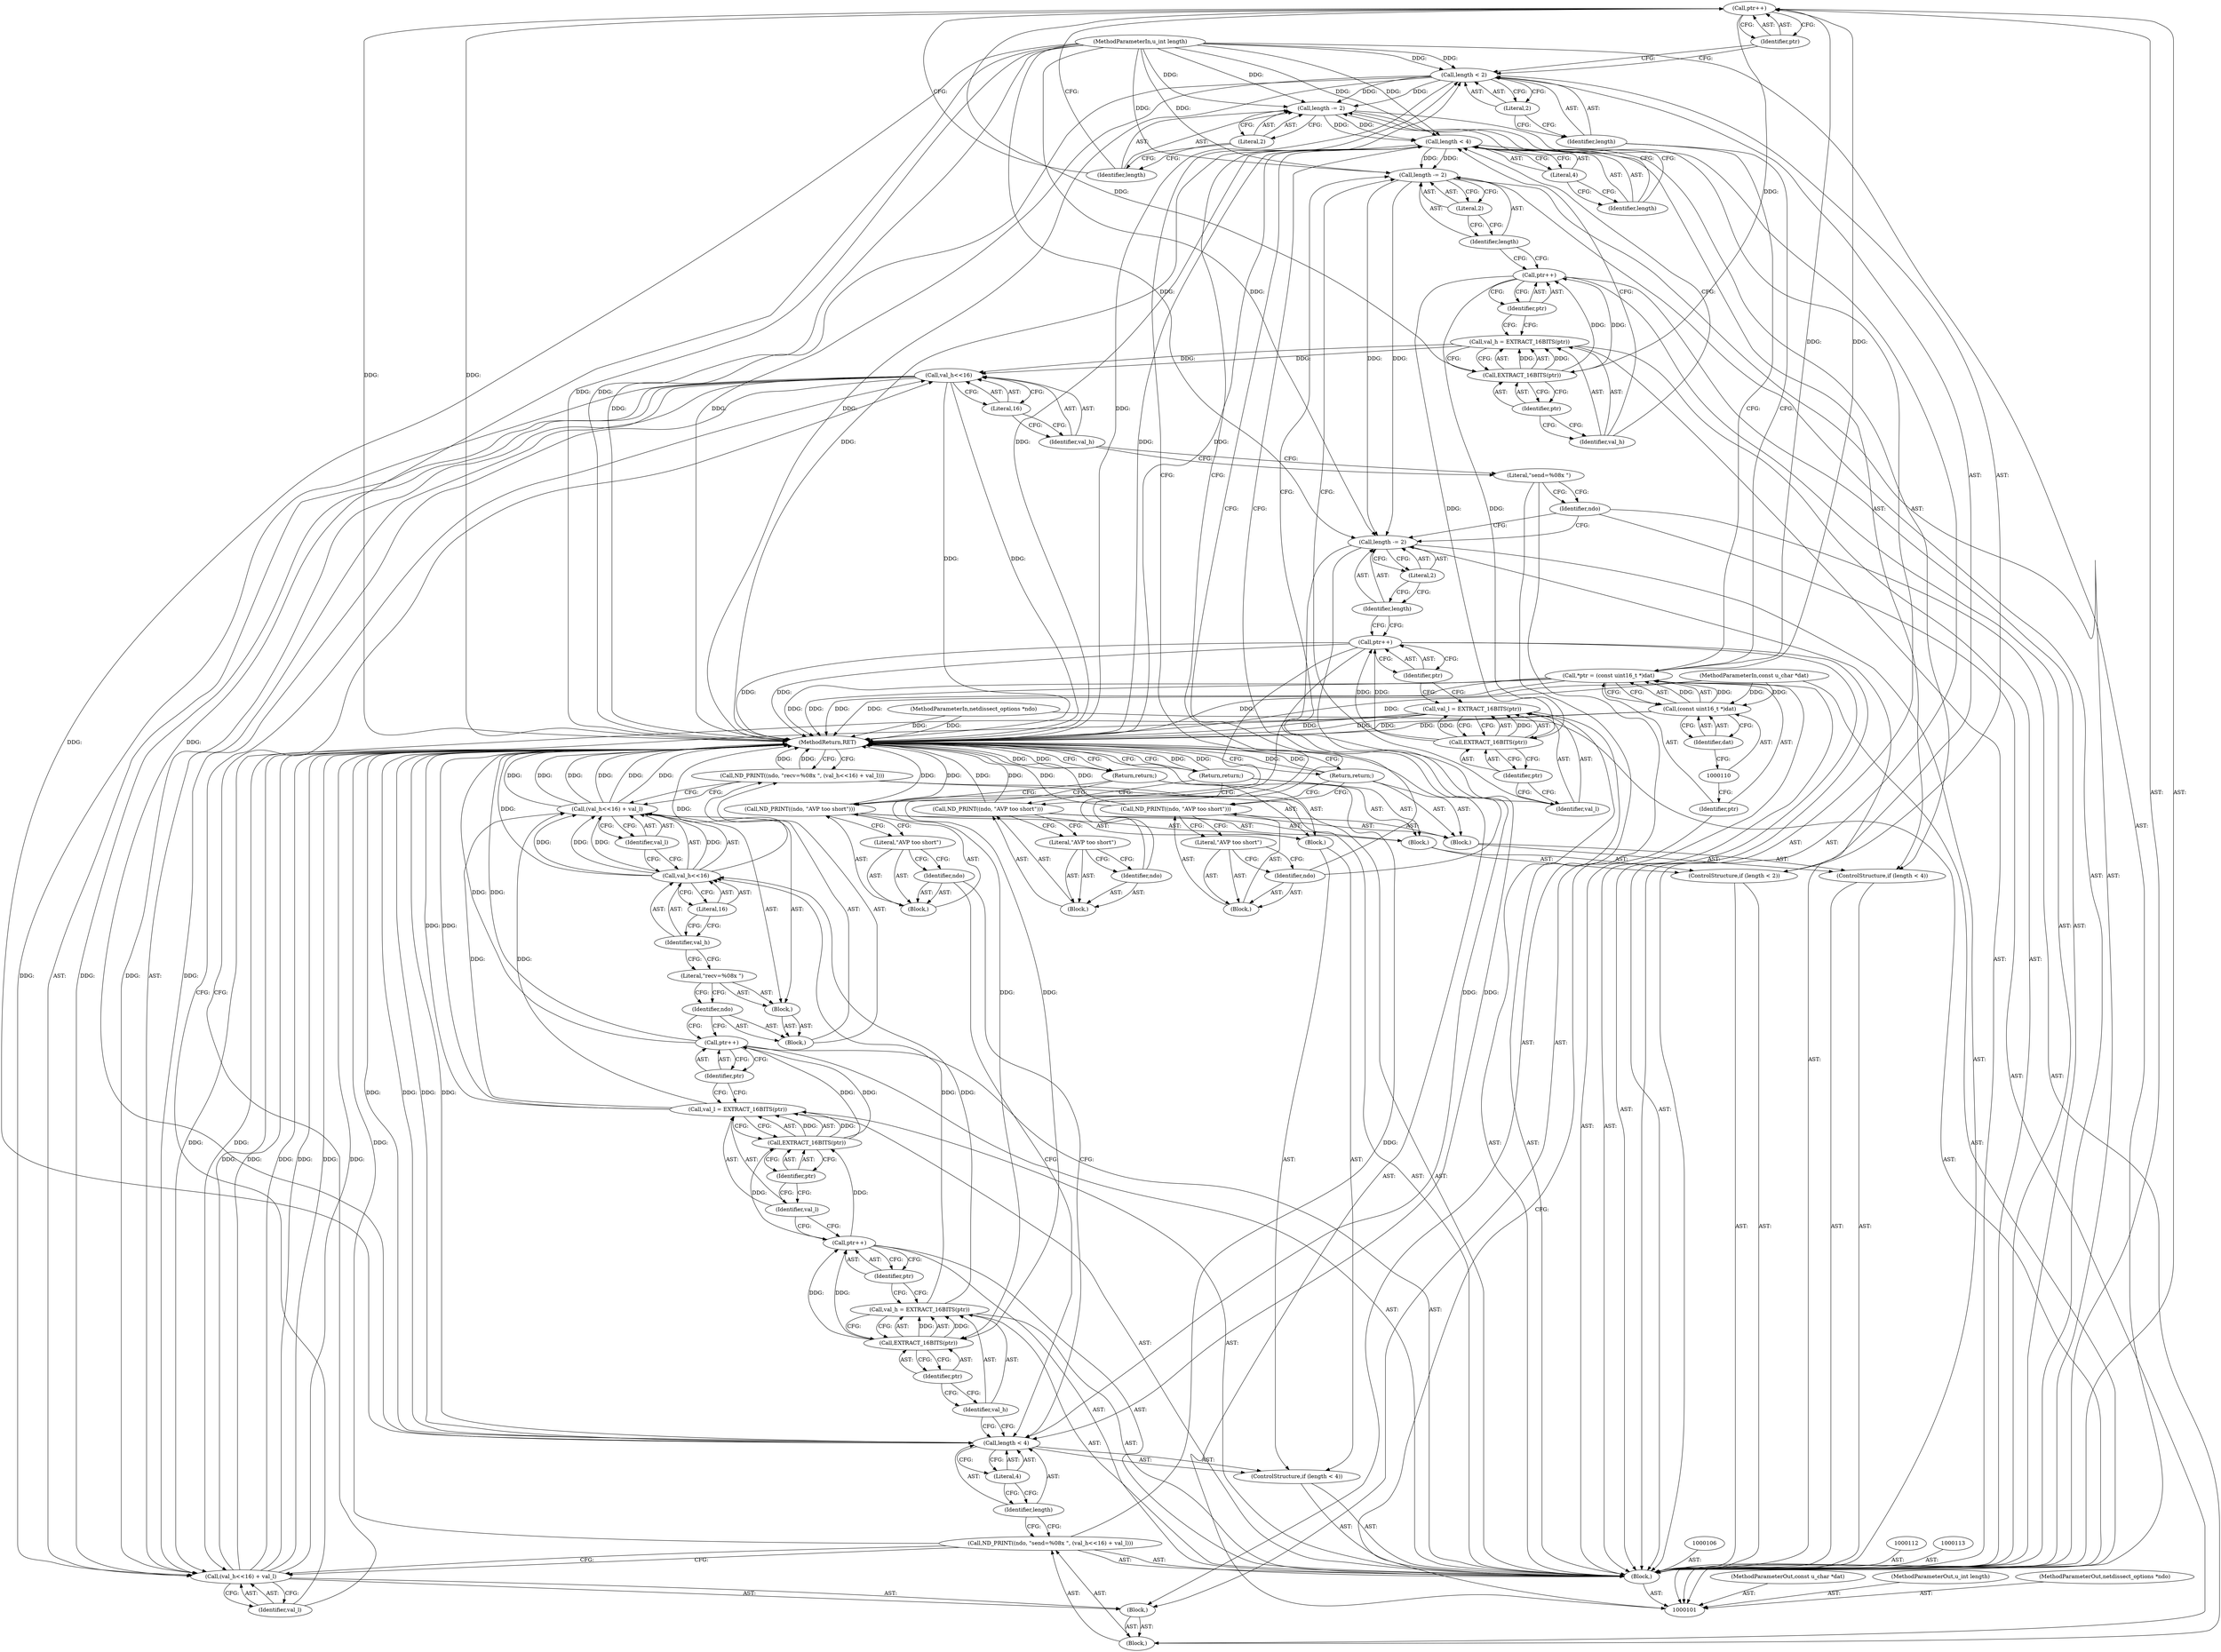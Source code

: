 digraph "0_tcpdump_cc4a7391c616be7a64ed65742ef9ed3f106eb165" {
"1000124" [label="(Call,ptr++)"];
"1000125" [label="(Identifier,ptr)"];
"1000126" [label="(Call,length -= 2)"];
"1000127" [label="(Identifier,length)"];
"1000128" [label="(Literal,2)"];
"1000129" [label="(ControlStructure,if (length < 4))"];
"1000132" [label="(Literal,4)"];
"1000133" [label="(Block,)"];
"1000130" [label="(Call,length < 4)"];
"1000131" [label="(Identifier,length)"];
"1000135" [label="(Block,)"];
"1000136" [label="(Identifier,ndo)"];
"1000137" [label="(Literal,\"AVP too short\")"];
"1000134" [label="(Call,ND_PRINT((ndo, \"AVP too short\")))"];
"1000138" [label="(Return,return;)"];
"1000139" [label="(Call,val_h = EXTRACT_16BITS(ptr))"];
"1000140" [label="(Identifier,val_h)"];
"1000142" [label="(Identifier,ptr)"];
"1000143" [label="(Call,ptr++)"];
"1000144" [label="(Identifier,ptr)"];
"1000145" [label="(Call,length -= 2)"];
"1000146" [label="(Identifier,length)"];
"1000147" [label="(Literal,2)"];
"1000141" [label="(Call,EXTRACT_16BITS(ptr))"];
"1000148" [label="(Call,val_l = EXTRACT_16BITS(ptr))"];
"1000149" [label="(Identifier,val_l)"];
"1000151" [label="(Identifier,ptr)"];
"1000152" [label="(Call,ptr++)"];
"1000153" [label="(Identifier,ptr)"];
"1000154" [label="(Call,length -= 2)"];
"1000155" [label="(Identifier,length)"];
"1000156" [label="(Literal,2)"];
"1000150" [label="(Call,EXTRACT_16BITS(ptr))"];
"1000199" [label="(MethodReturn,RET)"];
"1000102" [label="(MethodParameterIn,netdissect_options *ndo)"];
"1000252" [label="(MethodParameterOut,netdissect_options *ndo)"];
"1000103" [label="(MethodParameterIn,const u_char *dat)"];
"1000253" [label="(MethodParameterOut,const u_char *dat)"];
"1000104" [label="(MethodParameterIn,u_int length)"];
"1000254" [label="(MethodParameterOut,u_int length)"];
"1000158" [label="(Block,)"];
"1000159" [label="(Identifier,ndo)"];
"1000160" [label="(Block,)"];
"1000161" [label="(Literal,\"send=%08x \")"];
"1000157" [label="(Call,ND_PRINT((ndo, \"send=%08x \", (val_h<<16) + val_l)))"];
"1000162" [label="(Call,(val_h<<16) + val_l)"];
"1000163" [label="(Call,val_h<<16)"];
"1000164" [label="(Identifier,val_h)"];
"1000165" [label="(Literal,16)"];
"1000166" [label="(Identifier,val_l)"];
"1000167" [label="(ControlStructure,if (length < 4))"];
"1000170" [label="(Literal,4)"];
"1000171" [label="(Block,)"];
"1000168" [label="(Call,length < 4)"];
"1000169" [label="(Identifier,length)"];
"1000173" [label="(Block,)"];
"1000174" [label="(Identifier,ndo)"];
"1000175" [label="(Literal,\"AVP too short\")"];
"1000172" [label="(Call,ND_PRINT((ndo, \"AVP too short\")))"];
"1000176" [label="(Return,return;)"];
"1000179" [label="(Call,EXTRACT_16BITS(ptr))"];
"1000177" [label="(Call,val_h = EXTRACT_16BITS(ptr))"];
"1000178" [label="(Identifier,val_h)"];
"1000180" [label="(Identifier,ptr)"];
"1000181" [label="(Call,ptr++)"];
"1000182" [label="(Identifier,ptr)"];
"1000185" [label="(Call,EXTRACT_16BITS(ptr))"];
"1000183" [label="(Call,val_l = EXTRACT_16BITS(ptr))"];
"1000184" [label="(Identifier,val_l)"];
"1000186" [label="(Identifier,ptr)"];
"1000187" [label="(Call,ptr++)"];
"1000188" [label="(Identifier,ptr)"];
"1000190" [label="(Block,)"];
"1000191" [label="(Identifier,ndo)"];
"1000192" [label="(Block,)"];
"1000193" [label="(Literal,\"recv=%08x \")"];
"1000189" [label="(Call,ND_PRINT((ndo, \"recv=%08x \", (val_h<<16) + val_l)))"];
"1000194" [label="(Call,(val_h<<16) + val_l)"];
"1000195" [label="(Call,val_h<<16)"];
"1000196" [label="(Identifier,val_h)"];
"1000197" [label="(Literal,16)"];
"1000198" [label="(Identifier,val_l)"];
"1000105" [label="(Block,)"];
"1000107" [label="(Call,*ptr = (const uint16_t *)dat)"];
"1000108" [label="(Identifier,ptr)"];
"1000109" [label="(Call,(const uint16_t *)dat)"];
"1000111" [label="(Identifier,dat)"];
"1000114" [label="(ControlStructure,if (length < 2))"];
"1000117" [label="(Literal,2)"];
"1000118" [label="(Block,)"];
"1000115" [label="(Call,length < 2)"];
"1000116" [label="(Identifier,length)"];
"1000120" [label="(Block,)"];
"1000121" [label="(Identifier,ndo)"];
"1000122" [label="(Literal,\"AVP too short\")"];
"1000119" [label="(Call,ND_PRINT((ndo, \"AVP too short\")))"];
"1000123" [label="(Return,return;)"];
"1000124" -> "1000105"  [label="AST: "];
"1000124" -> "1000125"  [label="CFG: "];
"1000125" -> "1000124"  [label="AST: "];
"1000127" -> "1000124"  [label="CFG: "];
"1000124" -> "1000199"  [label="DDG: "];
"1000107" -> "1000124"  [label="DDG: "];
"1000124" -> "1000141"  [label="DDG: "];
"1000125" -> "1000124"  [label="AST: "];
"1000125" -> "1000115"  [label="CFG: "];
"1000124" -> "1000125"  [label="CFG: "];
"1000126" -> "1000105"  [label="AST: "];
"1000126" -> "1000128"  [label="CFG: "];
"1000127" -> "1000126"  [label="AST: "];
"1000128" -> "1000126"  [label="AST: "];
"1000131" -> "1000126"  [label="CFG: "];
"1000115" -> "1000126"  [label="DDG: "];
"1000104" -> "1000126"  [label="DDG: "];
"1000126" -> "1000130"  [label="DDG: "];
"1000127" -> "1000126"  [label="AST: "];
"1000127" -> "1000124"  [label="CFG: "];
"1000128" -> "1000127"  [label="CFG: "];
"1000128" -> "1000126"  [label="AST: "];
"1000128" -> "1000127"  [label="CFG: "];
"1000126" -> "1000128"  [label="CFG: "];
"1000129" -> "1000105"  [label="AST: "];
"1000130" -> "1000129"  [label="AST: "];
"1000133" -> "1000129"  [label="AST: "];
"1000132" -> "1000130"  [label="AST: "];
"1000132" -> "1000131"  [label="CFG: "];
"1000130" -> "1000132"  [label="CFG: "];
"1000133" -> "1000129"  [label="AST: "];
"1000134" -> "1000133"  [label="AST: "];
"1000138" -> "1000133"  [label="AST: "];
"1000130" -> "1000129"  [label="AST: "];
"1000130" -> "1000132"  [label="CFG: "];
"1000131" -> "1000130"  [label="AST: "];
"1000132" -> "1000130"  [label="AST: "];
"1000136" -> "1000130"  [label="CFG: "];
"1000140" -> "1000130"  [label="CFG: "];
"1000130" -> "1000199"  [label="DDG: "];
"1000130" -> "1000199"  [label="DDG: "];
"1000126" -> "1000130"  [label="DDG: "];
"1000104" -> "1000130"  [label="DDG: "];
"1000130" -> "1000145"  [label="DDG: "];
"1000131" -> "1000130"  [label="AST: "];
"1000131" -> "1000126"  [label="CFG: "];
"1000132" -> "1000131"  [label="CFG: "];
"1000135" -> "1000134"  [label="AST: "];
"1000136" -> "1000135"  [label="AST: "];
"1000137" -> "1000135"  [label="AST: "];
"1000136" -> "1000135"  [label="AST: "];
"1000136" -> "1000130"  [label="CFG: "];
"1000137" -> "1000136"  [label="CFG: "];
"1000137" -> "1000135"  [label="AST: "];
"1000137" -> "1000136"  [label="CFG: "];
"1000134" -> "1000137"  [label="CFG: "];
"1000134" -> "1000133"  [label="AST: "];
"1000134" -> "1000137"  [label="CFG: "];
"1000135" -> "1000134"  [label="AST: "];
"1000138" -> "1000134"  [label="CFG: "];
"1000134" -> "1000199"  [label="DDG: "];
"1000138" -> "1000133"  [label="AST: "];
"1000138" -> "1000134"  [label="CFG: "];
"1000199" -> "1000138"  [label="CFG: "];
"1000138" -> "1000199"  [label="DDG: "];
"1000139" -> "1000105"  [label="AST: "];
"1000139" -> "1000141"  [label="CFG: "];
"1000140" -> "1000139"  [label="AST: "];
"1000141" -> "1000139"  [label="AST: "];
"1000144" -> "1000139"  [label="CFG: "];
"1000141" -> "1000139"  [label="DDG: "];
"1000139" -> "1000163"  [label="DDG: "];
"1000140" -> "1000139"  [label="AST: "];
"1000140" -> "1000130"  [label="CFG: "];
"1000142" -> "1000140"  [label="CFG: "];
"1000142" -> "1000141"  [label="AST: "];
"1000142" -> "1000140"  [label="CFG: "];
"1000141" -> "1000142"  [label="CFG: "];
"1000143" -> "1000105"  [label="AST: "];
"1000143" -> "1000144"  [label="CFG: "];
"1000144" -> "1000143"  [label="AST: "];
"1000146" -> "1000143"  [label="CFG: "];
"1000141" -> "1000143"  [label="DDG: "];
"1000143" -> "1000150"  [label="DDG: "];
"1000144" -> "1000143"  [label="AST: "];
"1000144" -> "1000139"  [label="CFG: "];
"1000143" -> "1000144"  [label="CFG: "];
"1000145" -> "1000105"  [label="AST: "];
"1000145" -> "1000147"  [label="CFG: "];
"1000146" -> "1000145"  [label="AST: "];
"1000147" -> "1000145"  [label="AST: "];
"1000149" -> "1000145"  [label="CFG: "];
"1000130" -> "1000145"  [label="DDG: "];
"1000104" -> "1000145"  [label="DDG: "];
"1000145" -> "1000154"  [label="DDG: "];
"1000146" -> "1000145"  [label="AST: "];
"1000146" -> "1000143"  [label="CFG: "];
"1000147" -> "1000146"  [label="CFG: "];
"1000147" -> "1000145"  [label="AST: "];
"1000147" -> "1000146"  [label="CFG: "];
"1000145" -> "1000147"  [label="CFG: "];
"1000141" -> "1000139"  [label="AST: "];
"1000141" -> "1000142"  [label="CFG: "];
"1000142" -> "1000141"  [label="AST: "];
"1000139" -> "1000141"  [label="CFG: "];
"1000141" -> "1000139"  [label="DDG: "];
"1000124" -> "1000141"  [label="DDG: "];
"1000141" -> "1000143"  [label="DDG: "];
"1000148" -> "1000105"  [label="AST: "];
"1000148" -> "1000150"  [label="CFG: "];
"1000149" -> "1000148"  [label="AST: "];
"1000150" -> "1000148"  [label="AST: "];
"1000153" -> "1000148"  [label="CFG: "];
"1000148" -> "1000199"  [label="DDG: "];
"1000150" -> "1000148"  [label="DDG: "];
"1000148" -> "1000162"  [label="DDG: "];
"1000149" -> "1000148"  [label="AST: "];
"1000149" -> "1000145"  [label="CFG: "];
"1000151" -> "1000149"  [label="CFG: "];
"1000151" -> "1000150"  [label="AST: "];
"1000151" -> "1000149"  [label="CFG: "];
"1000150" -> "1000151"  [label="CFG: "];
"1000152" -> "1000105"  [label="AST: "];
"1000152" -> "1000153"  [label="CFG: "];
"1000153" -> "1000152"  [label="AST: "];
"1000155" -> "1000152"  [label="CFG: "];
"1000152" -> "1000199"  [label="DDG: "];
"1000150" -> "1000152"  [label="DDG: "];
"1000152" -> "1000179"  [label="DDG: "];
"1000153" -> "1000152"  [label="AST: "];
"1000153" -> "1000148"  [label="CFG: "];
"1000152" -> "1000153"  [label="CFG: "];
"1000154" -> "1000105"  [label="AST: "];
"1000154" -> "1000156"  [label="CFG: "];
"1000155" -> "1000154"  [label="AST: "];
"1000156" -> "1000154"  [label="AST: "];
"1000159" -> "1000154"  [label="CFG: "];
"1000145" -> "1000154"  [label="DDG: "];
"1000104" -> "1000154"  [label="DDG: "];
"1000154" -> "1000168"  [label="DDG: "];
"1000155" -> "1000154"  [label="AST: "];
"1000155" -> "1000152"  [label="CFG: "];
"1000156" -> "1000155"  [label="CFG: "];
"1000156" -> "1000154"  [label="AST: "];
"1000156" -> "1000155"  [label="CFG: "];
"1000154" -> "1000156"  [label="CFG: "];
"1000150" -> "1000148"  [label="AST: "];
"1000150" -> "1000151"  [label="CFG: "];
"1000151" -> "1000150"  [label="AST: "];
"1000148" -> "1000150"  [label="CFG: "];
"1000150" -> "1000148"  [label="DDG: "];
"1000143" -> "1000150"  [label="DDG: "];
"1000150" -> "1000152"  [label="DDG: "];
"1000199" -> "1000101"  [label="AST: "];
"1000199" -> "1000123"  [label="CFG: "];
"1000199" -> "1000138"  [label="CFG: "];
"1000199" -> "1000176"  [label="CFG: "];
"1000199" -> "1000189"  [label="CFG: "];
"1000138" -> "1000199"  [label="DDG: "];
"1000176" -> "1000199"  [label="DDG: "];
"1000187" -> "1000199"  [label="DDG: "];
"1000107" -> "1000199"  [label="DDG: "];
"1000107" -> "1000199"  [label="DDG: "];
"1000183" -> "1000199"  [label="DDG: "];
"1000168" -> "1000199"  [label="DDG: "];
"1000168" -> "1000199"  [label="DDG: "];
"1000157" -> "1000199"  [label="DDG: "];
"1000104" -> "1000199"  [label="DDG: "];
"1000189" -> "1000199"  [label="DDG: "];
"1000115" -> "1000199"  [label="DDG: "];
"1000115" -> "1000199"  [label="DDG: "];
"1000152" -> "1000199"  [label="DDG: "];
"1000102" -> "1000199"  [label="DDG: "];
"1000119" -> "1000199"  [label="DDG: "];
"1000130" -> "1000199"  [label="DDG: "];
"1000130" -> "1000199"  [label="DDG: "];
"1000163" -> "1000199"  [label="DDG: "];
"1000172" -> "1000199"  [label="DDG: "];
"1000124" -> "1000199"  [label="DDG: "];
"1000194" -> "1000199"  [label="DDG: "];
"1000194" -> "1000199"  [label="DDG: "];
"1000194" -> "1000199"  [label="DDG: "];
"1000162" -> "1000199"  [label="DDG: "];
"1000162" -> "1000199"  [label="DDG: "];
"1000162" -> "1000199"  [label="DDG: "];
"1000103" -> "1000199"  [label="DDG: "];
"1000134" -> "1000199"  [label="DDG: "];
"1000148" -> "1000199"  [label="DDG: "];
"1000195" -> "1000199"  [label="DDG: "];
"1000109" -> "1000199"  [label="DDG: "];
"1000123" -> "1000199"  [label="DDG: "];
"1000102" -> "1000101"  [label="AST: "];
"1000102" -> "1000199"  [label="DDG: "];
"1000252" -> "1000101"  [label="AST: "];
"1000103" -> "1000101"  [label="AST: "];
"1000103" -> "1000199"  [label="DDG: "];
"1000103" -> "1000109"  [label="DDG: "];
"1000253" -> "1000101"  [label="AST: "];
"1000104" -> "1000101"  [label="AST: "];
"1000104" -> "1000199"  [label="DDG: "];
"1000104" -> "1000115"  [label="DDG: "];
"1000104" -> "1000126"  [label="DDG: "];
"1000104" -> "1000130"  [label="DDG: "];
"1000104" -> "1000145"  [label="DDG: "];
"1000104" -> "1000154"  [label="DDG: "];
"1000104" -> "1000168"  [label="DDG: "];
"1000254" -> "1000101"  [label="AST: "];
"1000158" -> "1000157"  [label="AST: "];
"1000159" -> "1000158"  [label="AST: "];
"1000160" -> "1000158"  [label="AST: "];
"1000159" -> "1000158"  [label="AST: "];
"1000159" -> "1000154"  [label="CFG: "];
"1000161" -> "1000159"  [label="CFG: "];
"1000160" -> "1000158"  [label="AST: "];
"1000161" -> "1000160"  [label="AST: "];
"1000162" -> "1000160"  [label="AST: "];
"1000161" -> "1000160"  [label="AST: "];
"1000161" -> "1000159"  [label="CFG: "];
"1000164" -> "1000161"  [label="CFG: "];
"1000157" -> "1000105"  [label="AST: "];
"1000157" -> "1000162"  [label="CFG: "];
"1000158" -> "1000157"  [label="AST: "];
"1000169" -> "1000157"  [label="CFG: "];
"1000157" -> "1000199"  [label="DDG: "];
"1000162" -> "1000160"  [label="AST: "];
"1000162" -> "1000166"  [label="CFG: "];
"1000163" -> "1000162"  [label="AST: "];
"1000166" -> "1000162"  [label="AST: "];
"1000157" -> "1000162"  [label="CFG: "];
"1000162" -> "1000199"  [label="DDG: "];
"1000162" -> "1000199"  [label="DDG: "];
"1000162" -> "1000199"  [label="DDG: "];
"1000163" -> "1000162"  [label="DDG: "];
"1000163" -> "1000162"  [label="DDG: "];
"1000148" -> "1000162"  [label="DDG: "];
"1000163" -> "1000162"  [label="AST: "];
"1000163" -> "1000165"  [label="CFG: "];
"1000164" -> "1000163"  [label="AST: "];
"1000165" -> "1000163"  [label="AST: "];
"1000166" -> "1000163"  [label="CFG: "];
"1000163" -> "1000199"  [label="DDG: "];
"1000163" -> "1000162"  [label="DDG: "];
"1000163" -> "1000162"  [label="DDG: "];
"1000139" -> "1000163"  [label="DDG: "];
"1000164" -> "1000163"  [label="AST: "];
"1000164" -> "1000161"  [label="CFG: "];
"1000165" -> "1000164"  [label="CFG: "];
"1000165" -> "1000163"  [label="AST: "];
"1000165" -> "1000164"  [label="CFG: "];
"1000163" -> "1000165"  [label="CFG: "];
"1000166" -> "1000162"  [label="AST: "];
"1000166" -> "1000163"  [label="CFG: "];
"1000162" -> "1000166"  [label="CFG: "];
"1000167" -> "1000105"  [label="AST: "];
"1000168" -> "1000167"  [label="AST: "];
"1000171" -> "1000167"  [label="AST: "];
"1000170" -> "1000168"  [label="AST: "];
"1000170" -> "1000169"  [label="CFG: "];
"1000168" -> "1000170"  [label="CFG: "];
"1000171" -> "1000167"  [label="AST: "];
"1000172" -> "1000171"  [label="AST: "];
"1000176" -> "1000171"  [label="AST: "];
"1000168" -> "1000167"  [label="AST: "];
"1000168" -> "1000170"  [label="CFG: "];
"1000169" -> "1000168"  [label="AST: "];
"1000170" -> "1000168"  [label="AST: "];
"1000174" -> "1000168"  [label="CFG: "];
"1000178" -> "1000168"  [label="CFG: "];
"1000168" -> "1000199"  [label="DDG: "];
"1000168" -> "1000199"  [label="DDG: "];
"1000154" -> "1000168"  [label="DDG: "];
"1000104" -> "1000168"  [label="DDG: "];
"1000169" -> "1000168"  [label="AST: "];
"1000169" -> "1000157"  [label="CFG: "];
"1000170" -> "1000169"  [label="CFG: "];
"1000173" -> "1000172"  [label="AST: "];
"1000174" -> "1000173"  [label="AST: "];
"1000175" -> "1000173"  [label="AST: "];
"1000174" -> "1000173"  [label="AST: "];
"1000174" -> "1000168"  [label="CFG: "];
"1000175" -> "1000174"  [label="CFG: "];
"1000175" -> "1000173"  [label="AST: "];
"1000175" -> "1000174"  [label="CFG: "];
"1000172" -> "1000175"  [label="CFG: "];
"1000172" -> "1000171"  [label="AST: "];
"1000172" -> "1000175"  [label="CFG: "];
"1000173" -> "1000172"  [label="AST: "];
"1000176" -> "1000172"  [label="CFG: "];
"1000172" -> "1000199"  [label="DDG: "];
"1000176" -> "1000171"  [label="AST: "];
"1000176" -> "1000172"  [label="CFG: "];
"1000199" -> "1000176"  [label="CFG: "];
"1000176" -> "1000199"  [label="DDG: "];
"1000179" -> "1000177"  [label="AST: "];
"1000179" -> "1000180"  [label="CFG: "];
"1000180" -> "1000179"  [label="AST: "];
"1000177" -> "1000179"  [label="CFG: "];
"1000179" -> "1000177"  [label="DDG: "];
"1000152" -> "1000179"  [label="DDG: "];
"1000179" -> "1000181"  [label="DDG: "];
"1000177" -> "1000105"  [label="AST: "];
"1000177" -> "1000179"  [label="CFG: "];
"1000178" -> "1000177"  [label="AST: "];
"1000179" -> "1000177"  [label="AST: "];
"1000182" -> "1000177"  [label="CFG: "];
"1000179" -> "1000177"  [label="DDG: "];
"1000177" -> "1000195"  [label="DDG: "];
"1000178" -> "1000177"  [label="AST: "];
"1000178" -> "1000168"  [label="CFG: "];
"1000180" -> "1000178"  [label="CFG: "];
"1000180" -> "1000179"  [label="AST: "];
"1000180" -> "1000178"  [label="CFG: "];
"1000179" -> "1000180"  [label="CFG: "];
"1000181" -> "1000105"  [label="AST: "];
"1000181" -> "1000182"  [label="CFG: "];
"1000182" -> "1000181"  [label="AST: "];
"1000184" -> "1000181"  [label="CFG: "];
"1000179" -> "1000181"  [label="DDG: "];
"1000181" -> "1000185"  [label="DDG: "];
"1000182" -> "1000181"  [label="AST: "];
"1000182" -> "1000177"  [label="CFG: "];
"1000181" -> "1000182"  [label="CFG: "];
"1000185" -> "1000183"  [label="AST: "];
"1000185" -> "1000186"  [label="CFG: "];
"1000186" -> "1000185"  [label="AST: "];
"1000183" -> "1000185"  [label="CFG: "];
"1000185" -> "1000183"  [label="DDG: "];
"1000181" -> "1000185"  [label="DDG: "];
"1000185" -> "1000187"  [label="DDG: "];
"1000183" -> "1000105"  [label="AST: "];
"1000183" -> "1000185"  [label="CFG: "];
"1000184" -> "1000183"  [label="AST: "];
"1000185" -> "1000183"  [label="AST: "];
"1000188" -> "1000183"  [label="CFG: "];
"1000183" -> "1000199"  [label="DDG: "];
"1000185" -> "1000183"  [label="DDG: "];
"1000183" -> "1000194"  [label="DDG: "];
"1000184" -> "1000183"  [label="AST: "];
"1000184" -> "1000181"  [label="CFG: "];
"1000186" -> "1000184"  [label="CFG: "];
"1000186" -> "1000185"  [label="AST: "];
"1000186" -> "1000184"  [label="CFG: "];
"1000185" -> "1000186"  [label="CFG: "];
"1000187" -> "1000105"  [label="AST: "];
"1000187" -> "1000188"  [label="CFG: "];
"1000188" -> "1000187"  [label="AST: "];
"1000191" -> "1000187"  [label="CFG: "];
"1000187" -> "1000199"  [label="DDG: "];
"1000185" -> "1000187"  [label="DDG: "];
"1000188" -> "1000187"  [label="AST: "];
"1000188" -> "1000183"  [label="CFG: "];
"1000187" -> "1000188"  [label="CFG: "];
"1000190" -> "1000189"  [label="AST: "];
"1000191" -> "1000190"  [label="AST: "];
"1000192" -> "1000190"  [label="AST: "];
"1000191" -> "1000190"  [label="AST: "];
"1000191" -> "1000187"  [label="CFG: "];
"1000193" -> "1000191"  [label="CFG: "];
"1000192" -> "1000190"  [label="AST: "];
"1000193" -> "1000192"  [label="AST: "];
"1000194" -> "1000192"  [label="AST: "];
"1000193" -> "1000192"  [label="AST: "];
"1000193" -> "1000191"  [label="CFG: "];
"1000196" -> "1000193"  [label="CFG: "];
"1000189" -> "1000105"  [label="AST: "];
"1000189" -> "1000194"  [label="CFG: "];
"1000190" -> "1000189"  [label="AST: "];
"1000199" -> "1000189"  [label="CFG: "];
"1000189" -> "1000199"  [label="DDG: "];
"1000194" -> "1000192"  [label="AST: "];
"1000194" -> "1000198"  [label="CFG: "];
"1000195" -> "1000194"  [label="AST: "];
"1000198" -> "1000194"  [label="AST: "];
"1000189" -> "1000194"  [label="CFG: "];
"1000194" -> "1000199"  [label="DDG: "];
"1000194" -> "1000199"  [label="DDG: "];
"1000194" -> "1000199"  [label="DDG: "];
"1000195" -> "1000194"  [label="DDG: "];
"1000195" -> "1000194"  [label="DDG: "];
"1000183" -> "1000194"  [label="DDG: "];
"1000195" -> "1000194"  [label="AST: "];
"1000195" -> "1000197"  [label="CFG: "];
"1000196" -> "1000195"  [label="AST: "];
"1000197" -> "1000195"  [label="AST: "];
"1000198" -> "1000195"  [label="CFG: "];
"1000195" -> "1000199"  [label="DDG: "];
"1000195" -> "1000194"  [label="DDG: "];
"1000195" -> "1000194"  [label="DDG: "];
"1000177" -> "1000195"  [label="DDG: "];
"1000196" -> "1000195"  [label="AST: "];
"1000196" -> "1000193"  [label="CFG: "];
"1000197" -> "1000196"  [label="CFG: "];
"1000197" -> "1000195"  [label="AST: "];
"1000197" -> "1000196"  [label="CFG: "];
"1000195" -> "1000197"  [label="CFG: "];
"1000198" -> "1000194"  [label="AST: "];
"1000198" -> "1000195"  [label="CFG: "];
"1000194" -> "1000198"  [label="CFG: "];
"1000105" -> "1000101"  [label="AST: "];
"1000106" -> "1000105"  [label="AST: "];
"1000107" -> "1000105"  [label="AST: "];
"1000112" -> "1000105"  [label="AST: "];
"1000113" -> "1000105"  [label="AST: "];
"1000114" -> "1000105"  [label="AST: "];
"1000124" -> "1000105"  [label="AST: "];
"1000126" -> "1000105"  [label="AST: "];
"1000129" -> "1000105"  [label="AST: "];
"1000139" -> "1000105"  [label="AST: "];
"1000143" -> "1000105"  [label="AST: "];
"1000145" -> "1000105"  [label="AST: "];
"1000148" -> "1000105"  [label="AST: "];
"1000152" -> "1000105"  [label="AST: "];
"1000154" -> "1000105"  [label="AST: "];
"1000157" -> "1000105"  [label="AST: "];
"1000167" -> "1000105"  [label="AST: "];
"1000177" -> "1000105"  [label="AST: "];
"1000181" -> "1000105"  [label="AST: "];
"1000183" -> "1000105"  [label="AST: "];
"1000187" -> "1000105"  [label="AST: "];
"1000189" -> "1000105"  [label="AST: "];
"1000107" -> "1000105"  [label="AST: "];
"1000107" -> "1000109"  [label="CFG: "];
"1000108" -> "1000107"  [label="AST: "];
"1000109" -> "1000107"  [label="AST: "];
"1000116" -> "1000107"  [label="CFG: "];
"1000107" -> "1000199"  [label="DDG: "];
"1000107" -> "1000199"  [label="DDG: "];
"1000109" -> "1000107"  [label="DDG: "];
"1000107" -> "1000124"  [label="DDG: "];
"1000108" -> "1000107"  [label="AST: "];
"1000108" -> "1000101"  [label="CFG: "];
"1000110" -> "1000108"  [label="CFG: "];
"1000109" -> "1000107"  [label="AST: "];
"1000109" -> "1000111"  [label="CFG: "];
"1000110" -> "1000109"  [label="AST: "];
"1000111" -> "1000109"  [label="AST: "];
"1000107" -> "1000109"  [label="CFG: "];
"1000109" -> "1000199"  [label="DDG: "];
"1000109" -> "1000107"  [label="DDG: "];
"1000103" -> "1000109"  [label="DDG: "];
"1000111" -> "1000109"  [label="AST: "];
"1000111" -> "1000110"  [label="CFG: "];
"1000109" -> "1000111"  [label="CFG: "];
"1000114" -> "1000105"  [label="AST: "];
"1000115" -> "1000114"  [label="AST: "];
"1000118" -> "1000114"  [label="AST: "];
"1000117" -> "1000115"  [label="AST: "];
"1000117" -> "1000116"  [label="CFG: "];
"1000115" -> "1000117"  [label="CFG: "];
"1000118" -> "1000114"  [label="AST: "];
"1000119" -> "1000118"  [label="AST: "];
"1000123" -> "1000118"  [label="AST: "];
"1000115" -> "1000114"  [label="AST: "];
"1000115" -> "1000117"  [label="CFG: "];
"1000116" -> "1000115"  [label="AST: "];
"1000117" -> "1000115"  [label="AST: "];
"1000121" -> "1000115"  [label="CFG: "];
"1000125" -> "1000115"  [label="CFG: "];
"1000115" -> "1000199"  [label="DDG: "];
"1000115" -> "1000199"  [label="DDG: "];
"1000104" -> "1000115"  [label="DDG: "];
"1000115" -> "1000126"  [label="DDG: "];
"1000116" -> "1000115"  [label="AST: "];
"1000116" -> "1000107"  [label="CFG: "];
"1000117" -> "1000116"  [label="CFG: "];
"1000120" -> "1000119"  [label="AST: "];
"1000121" -> "1000120"  [label="AST: "];
"1000122" -> "1000120"  [label="AST: "];
"1000121" -> "1000120"  [label="AST: "];
"1000121" -> "1000115"  [label="CFG: "];
"1000122" -> "1000121"  [label="CFG: "];
"1000122" -> "1000120"  [label="AST: "];
"1000122" -> "1000121"  [label="CFG: "];
"1000119" -> "1000122"  [label="CFG: "];
"1000119" -> "1000118"  [label="AST: "];
"1000119" -> "1000122"  [label="CFG: "];
"1000120" -> "1000119"  [label="AST: "];
"1000123" -> "1000119"  [label="CFG: "];
"1000119" -> "1000199"  [label="DDG: "];
"1000123" -> "1000118"  [label="AST: "];
"1000123" -> "1000119"  [label="CFG: "];
"1000199" -> "1000123"  [label="CFG: "];
"1000123" -> "1000199"  [label="DDG: "];
}
